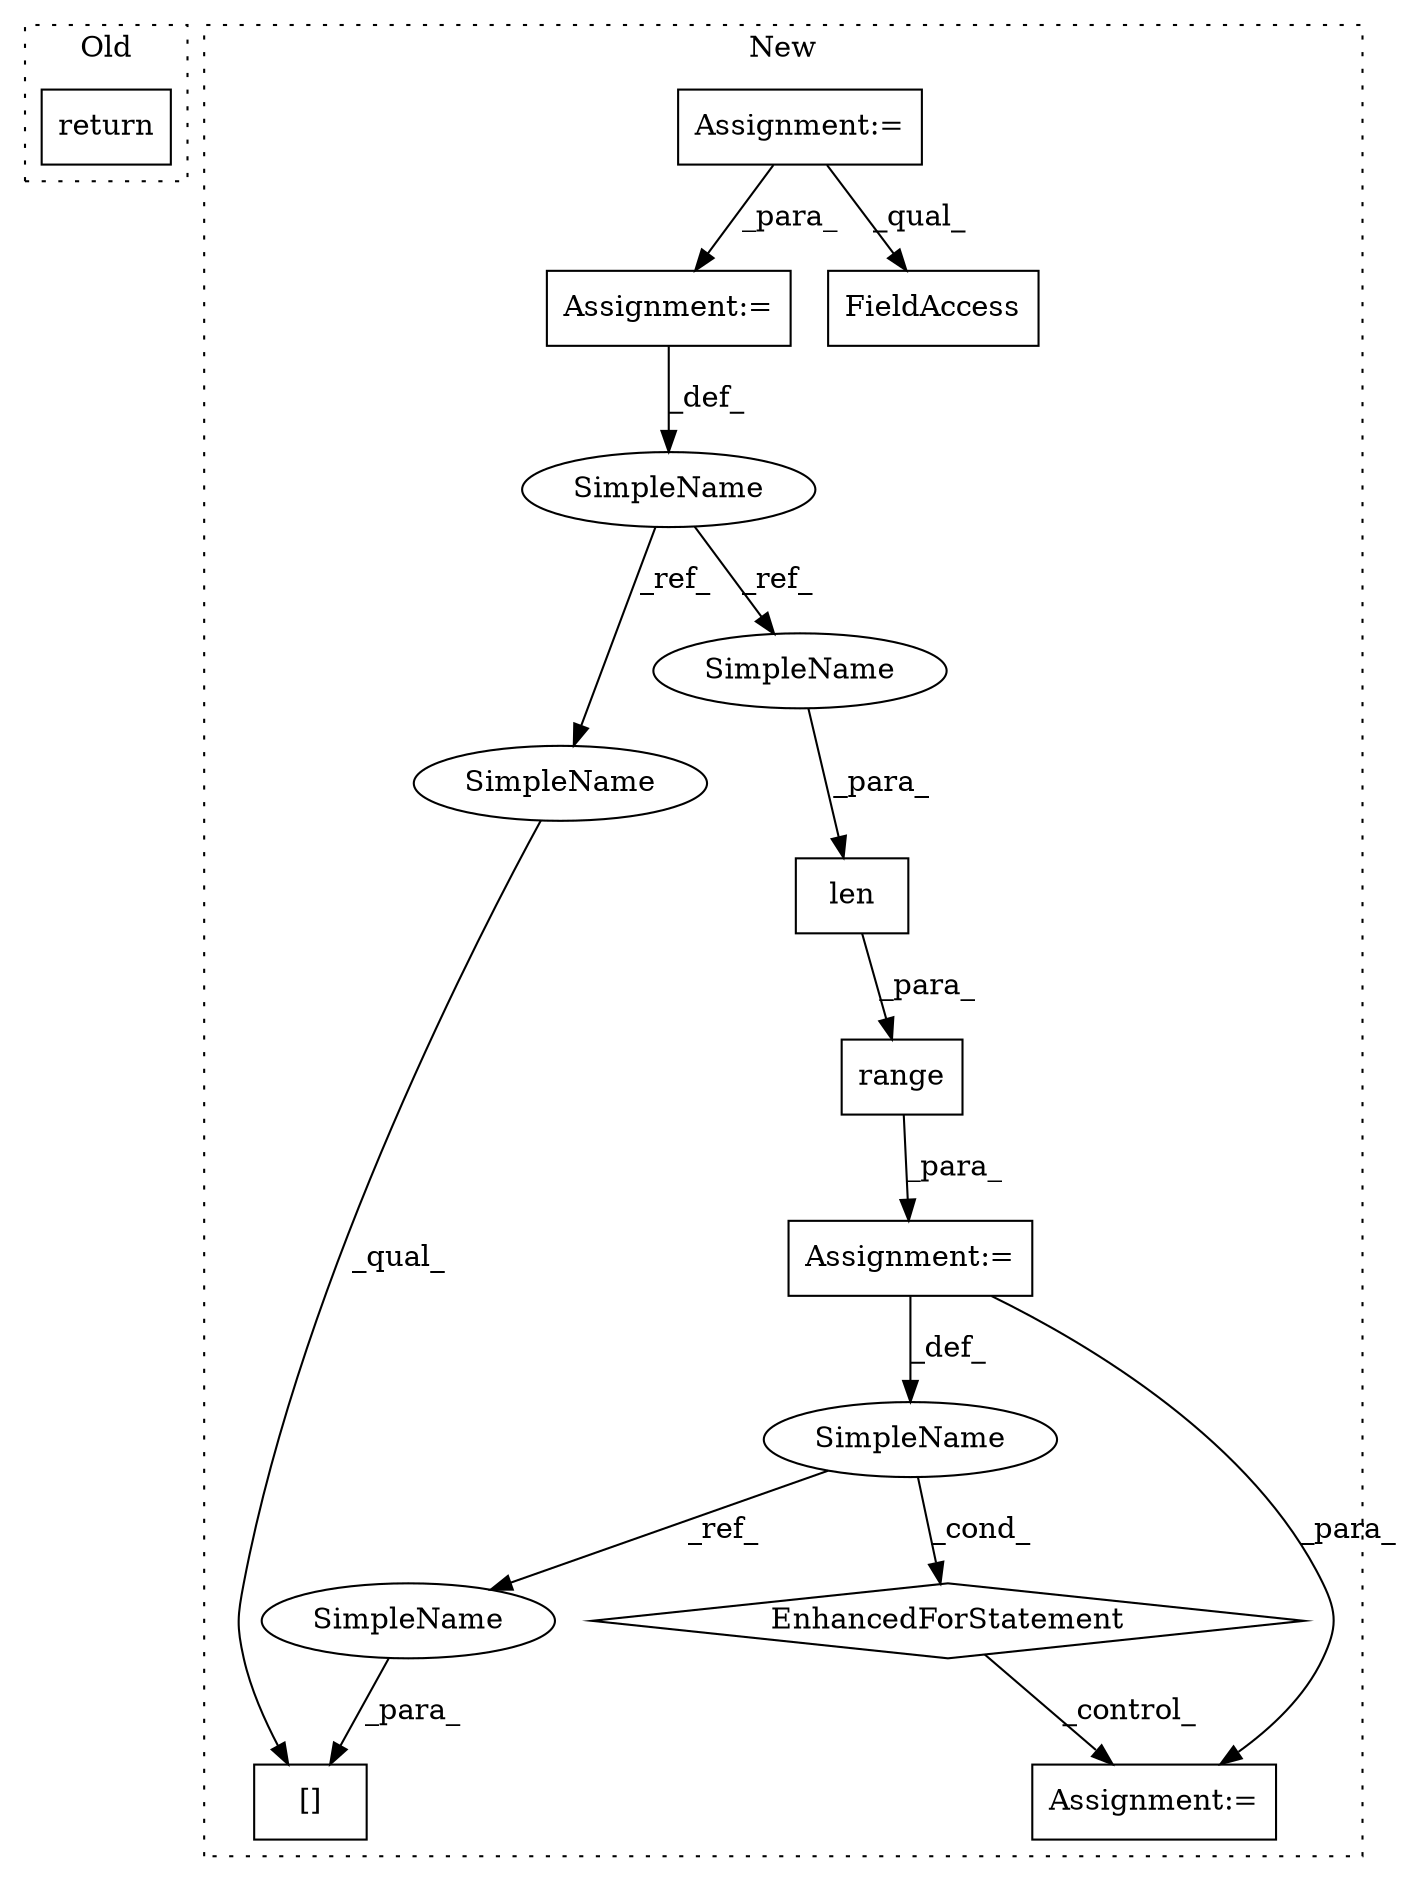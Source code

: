 digraph G {
subgraph cluster0 {
1 [label="return" a="41" s="3116" l="7" shape="box"];
label = "Old";
style="dotted";
}
subgraph cluster1 {
2 [label="range" a="32" s="3187,3204" l="6,1" shape="box"];
3 [label="Assignment:=" a="7" s="3122,3205" l="57,2" shape="box"];
4 [label="EnhancedForStatement" a="70" s="3122,3205" l="57,2" shape="diamond"];
5 [label="[]" a="2" s="3355,3363" l="7,1" shape="box"];
6 [label="SimpleName" a="42" s="3183" l="1" shape="ellipse"];
7 [label="Assignment:=" a="7" s="3276" l="1" shape="box"];
8 [label="len" a="32" s="3193,3203" l="4,1" shape="box"];
9 [label="SimpleName" a="42" s="3053" l="6" shape="ellipse"];
10 [label="Assignment:=" a="7" s="3059" l="1" shape="box"];
11 [label="Assignment:=" a="7" s="3021" l="21" shape="box"];
12 [label="FieldAccess" a="22" s="2938" l="7" shape="box"];
13 [label="SimpleName" a="42" s="3355" l="6" shape="ellipse"];
14 [label="SimpleName" a="42" s="3197" l="6" shape="ellipse"];
15 [label="SimpleName" a="42" s="3362" l="1" shape="ellipse"];
label = "New";
style="dotted";
}
2 -> 3 [label="_para_"];
3 -> 7 [label="_para_"];
3 -> 6 [label="_def_"];
4 -> 7 [label="_control_"];
6 -> 15 [label="_ref_"];
6 -> 4 [label="_cond_"];
8 -> 2 [label="_para_"];
9 -> 13 [label="_ref_"];
9 -> 14 [label="_ref_"];
10 -> 9 [label="_def_"];
11 -> 10 [label="_para_"];
11 -> 12 [label="_qual_"];
13 -> 5 [label="_qual_"];
14 -> 8 [label="_para_"];
15 -> 5 [label="_para_"];
}